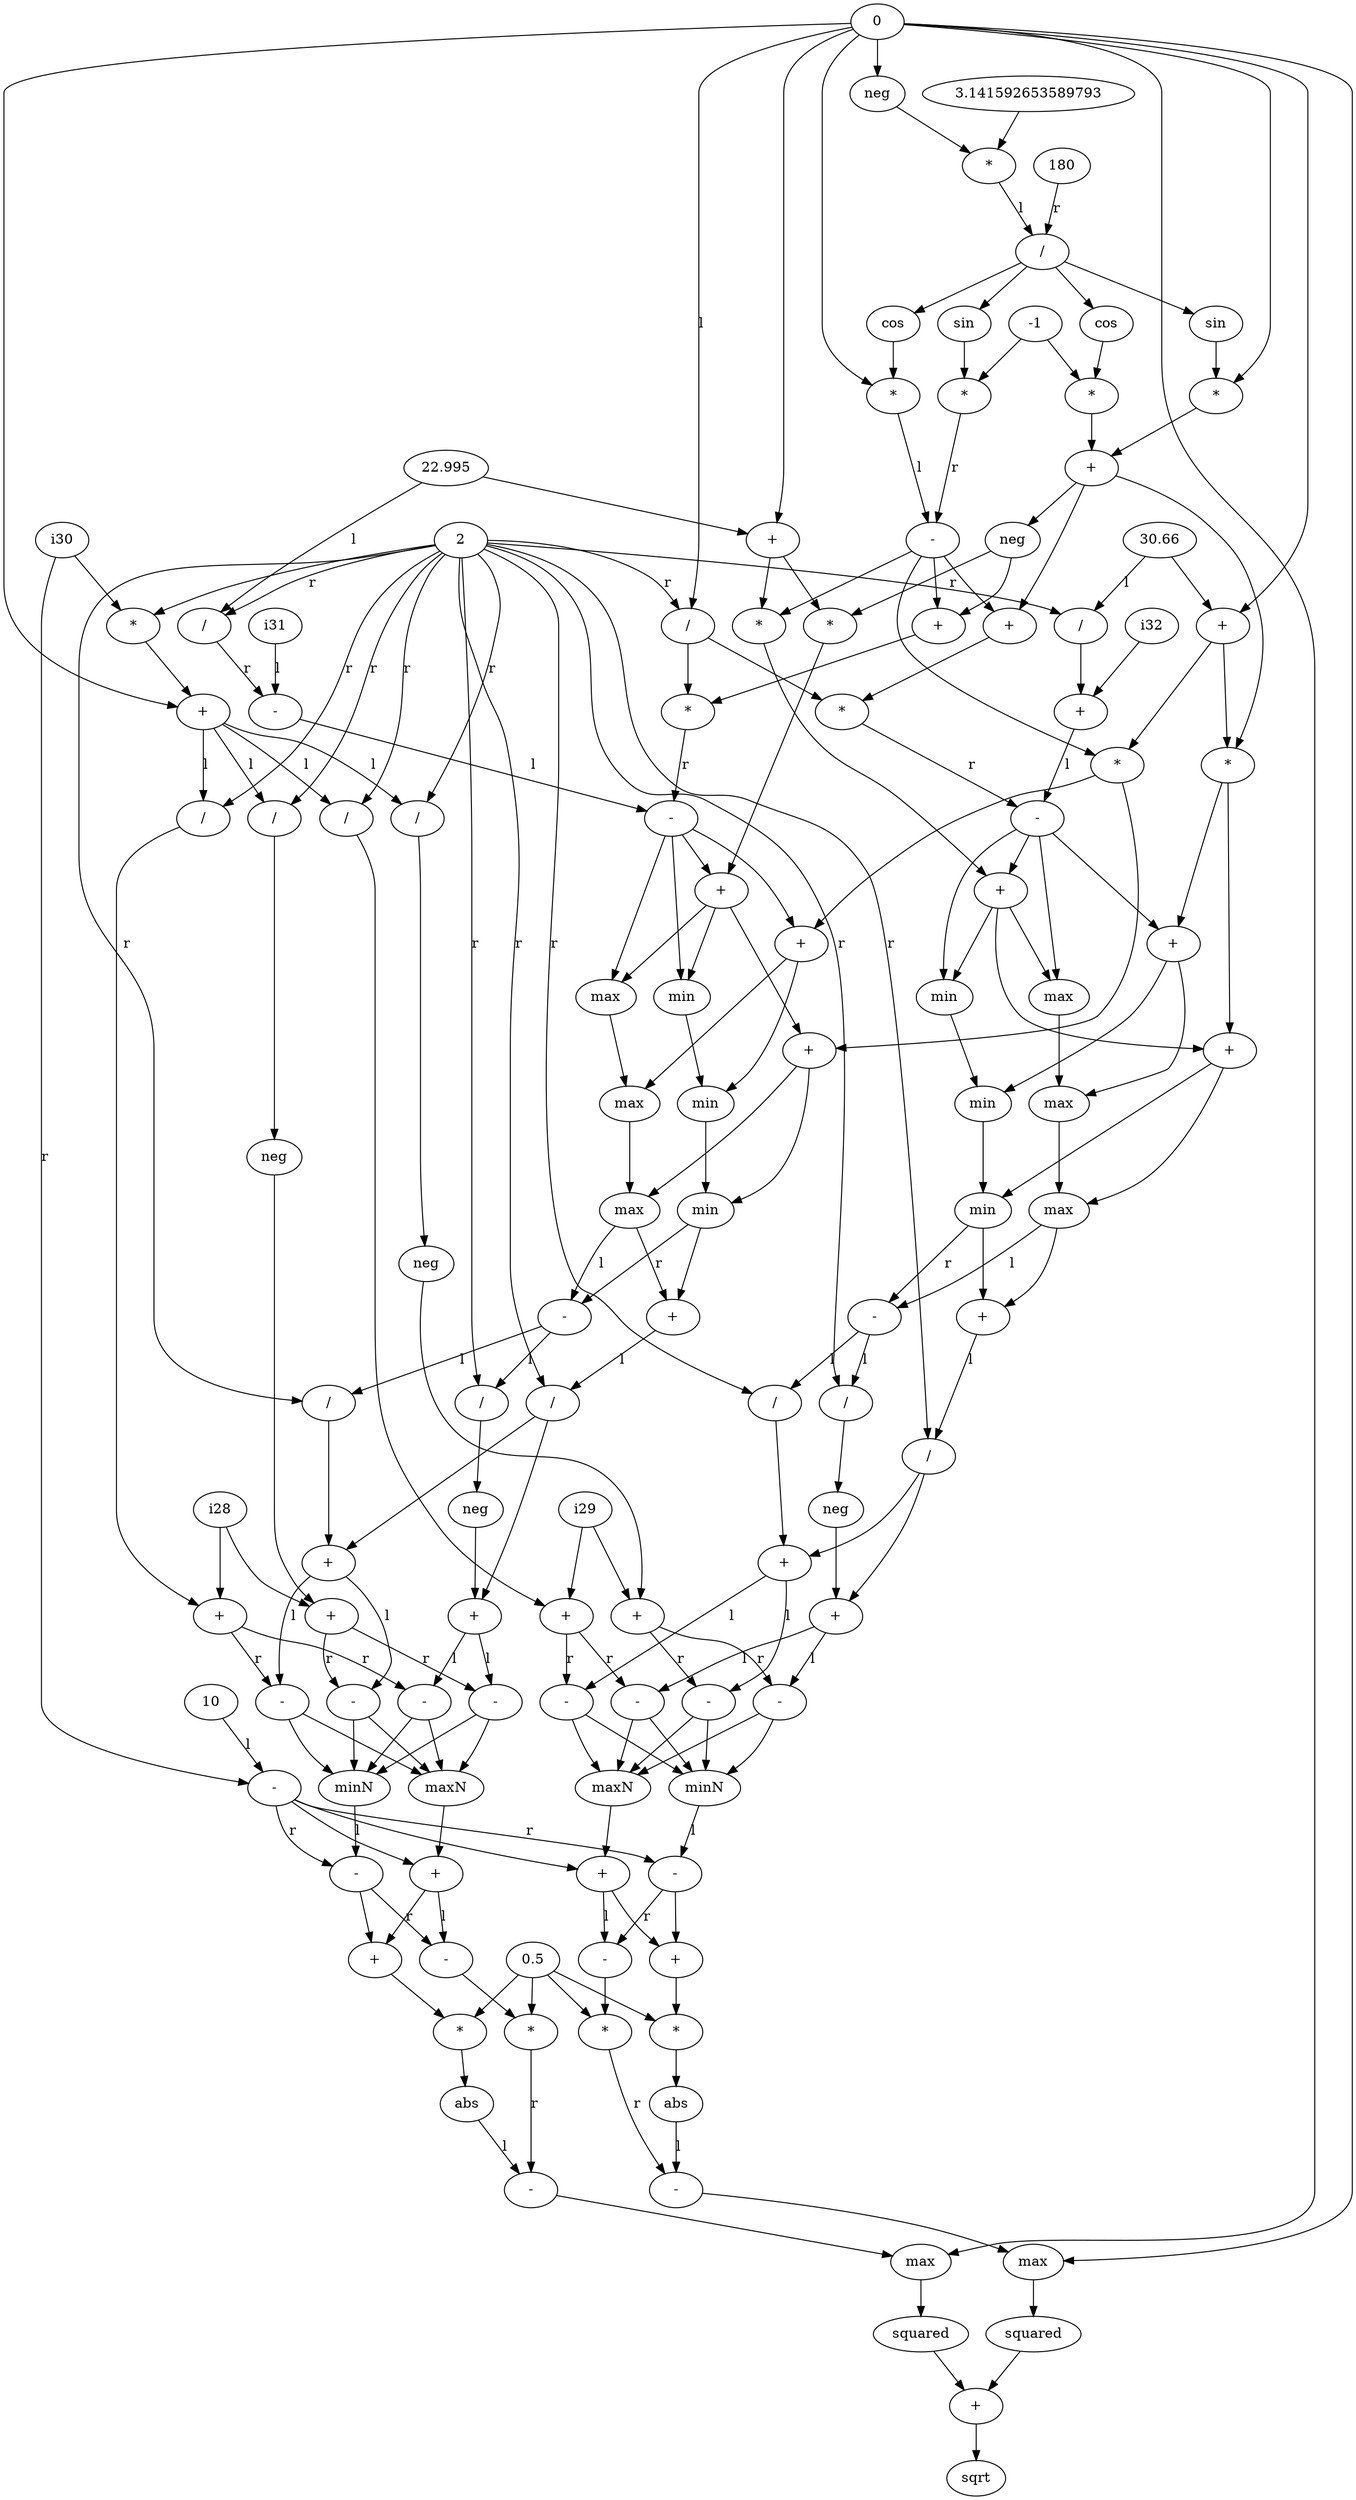 digraph {
  _0 [label = "sqrt"];
  _1 [label = "+"];
  _2 [label = "squared"];
  _3 [label = "squared"];
  _4 [label = "max"];
  _5 [label = "max"];
  _6 [label = "-"];
  _7 [label = "0"];
  _8 [label = "-"];
  _9 [label = "abs"];
  _10 [label = "*"];
  _11 [label = "abs"];
  _12 [label = "*"];
  _13 [label = "*"];
  _14 [label = "0.5"];
  _15 [label = "-"];
  _16 [label = "*"];
  _17 [label = "-"];
  _18 [label = "+"];
  _19 [label = "+"];
  _20 [label = "-"];
  _21 [label = "+"];
  _22 [label = "+"];
  _23 [label = "-"];
  _24 [label = "maxN"];
  _25 [label = "-"];
  _26 [label = "minN"];
  _27 [label = "maxN"];
  _28 [label = "minN"];
  _29 [label = "-"];
  _30 [label = "-"];
  _31 [label = "-"];
  _32 [label = "-"];
  _33 [label = "10"];
  _34 [label = "i30"];
  _35 [label = "-"];
  _36 [label = "-"];
  _37 [label = "-"];
  _38 [label = "-"];
  _39 [label = "+"];
  _40 [label = "+"];
  _41 [label = "+"];
  _42 [label = "+"];
  _43 [label = "+"];
  _44 [label = "+"];
  _45 [label = "+"];
  _46 [label = "+"];
  _47 [label = "/"];
  _48 [label = "neg"];
  _49 [label = "i28"];
  _50 [label = "neg"];
  _51 [label = "/"];
  _52 [label = "/"];
  _53 [label = "/"];
  _54 [label = "neg"];
  _55 [label = "i29"];
  _56 [label = "neg"];
  _57 [label = "/"];
  _58 [label = "/"];
  _59 [label = "+"];
  _60 [label = "2"];
  _61 [label = "/"];
  _62 [label = "/"];
  _63 [label = "-"];
  _64 [label = "+"];
  _65 [label = "+"];
  _66 [label = "/"];
  _67 [label = "/"];
  _68 [label = "-"];
  _69 [label = "min"];
  _70 [label = "max"];
  _71 [label = "*"];
  _72 [label = "min"];
  _73 [label = "max"];
  _74 [label = "min"];
  _75 [label = "+"];
  _76 [label = "max"];
  _77 [label = "min"];
  _78 [label = "+"];
  _79 [label = "max"];
  _80 [label = "min"];
  _81 [label = "+"];
  _82 [label = "+"];
  _83 [label = "*"];
  _84 [label = "max"];
  _85 [label = "min"];
  _86 [label = "+"];
  _87 [label = "+"];
  _88 [label = "*"];
  _89 [label = "max"];
  _90 [label = "-"];
  _91 [label = "*"];
  _92 [label = "+"];
  _93 [label = "-"];
  _94 [label = "-"];
  _95 [label = "*"];
  _96 [label = "+"];
  _97 [label = "-"];
  _98 [label = "*"];
  _99 [label = "+"];
  _100 [label = "neg"];
  _101 [label = "30.66"];
  _102 [label = "*"];
  _103 [label = "*"];
  _104 [label = "+"];
  _105 [label = "*"];
  _106 [label = "*"];
  _107 [label = "*"];
  _108 [label = "i31"];
  _109 [label = "/"];
  _110 [label = "/"];
  _111 [label = "+"];
  _112 [label = "22.995"];
  _113 [label = "cos"];
  _114 [label = "sin"];
  _115 [label = "-1"];
  _116 [label = "i32"];
  _117 [label = "/"];
  _118 [label = "+"];
  _119 [label = "sin"];
  _120 [label = "cos"];
  _121 [label = "/"];
  _122 [label = "*"];
  _123 [label = "180"];
  _124 [label = "neg"];
  _125 [label = "3.141592653589793"];
  _1 -> _0;
  _2 -> _1;
  _3 -> _1;
  _4 -> _2;
  _5 -> _3;
  _6 -> _4;
  _7 -> _4;
  _8 -> _5;
  _7 -> _5;
  _9 -> _6 [label = "l"];
  _10 -> _6 [label = "r"];
  _11 -> _8 [label = "l"];
  _12 -> _8 [label = "r"];
  _13 -> _9;
  _14 -> _10;
  _15 -> _10;
  _16 -> _11;
  _14 -> _12;
  _17 -> _12;
  _14 -> _13;
  _18 -> _13;
  _19 -> _15 [label = "l"];
  _20 -> _15 [label = "r"];
  _14 -> _16;
  _21 -> _16;
  _22 -> _17 [label = "l"];
  _23 -> _17 [label = "r"];
  _20 -> _18;
  _19 -> _18;
  _24 -> _19;
  _25 -> _19;
  _26 -> _20 [label = "l"];
  _25 -> _20 [label = "r"];
  _23 -> _21;
  _22 -> _21;
  _27 -> _22;
  _25 -> _22;
  _28 -> _23 [label = "l"];
  _25 -> _23 [label = "r"];
  _29 -> _24;
  _30 -> _24;
  _31 -> _24;
  _32 -> _24;
  _33 -> _25 [label = "l"];
  _34 -> _25 [label = "r"];
  _29 -> _26;
  _30 -> _26;
  _31 -> _26;
  _32 -> _26;
  _35 -> _27;
  _36 -> _27;
  _37 -> _27;
  _38 -> _27;
  _35 -> _28;
  _36 -> _28;
  _37 -> _28;
  _38 -> _28;
  _39 -> _29 [label = "l"];
  _40 -> _29 [label = "r"];
  _41 -> _30 [label = "l"];
  _42 -> _30 [label = "r"];
  _39 -> _31 [label = "l"];
  _42 -> _31 [label = "r"];
  _41 -> _32 [label = "l"];
  _40 -> _32 [label = "r"];
  _43 -> _35 [label = "l"];
  _44 -> _35 [label = "r"];
  _45 -> _36 [label = "l"];
  _46 -> _36 [label = "r"];
  _43 -> _37 [label = "l"];
  _46 -> _37 [label = "r"];
  _45 -> _38 [label = "l"];
  _44 -> _38 [label = "r"];
  _47 -> _39;
  _48 -> _39;
  _49 -> _40;
  _50 -> _40;
  _47 -> _41;
  _51 -> _41;
  _49 -> _42;
  _52 -> _42;
  _53 -> _43;
  _54 -> _43;
  _55 -> _44;
  _56 -> _44;
  _53 -> _45;
  _57 -> _45;
  _55 -> _46;
  _58 -> _46;
  _59 -> _47 [label = "l"];
  _60 -> _47 [label = "r"];
  _61 -> _48;
  _62 -> _50;
  _63 -> _51 [label = "l"];
  _60 -> _51 [label = "r"];
  _64 -> _52 [label = "l"];
  _60 -> _52 [label = "r"];
  _65 -> _53 [label = "l"];
  _60 -> _53 [label = "r"];
  _66 -> _54;
  _67 -> _56;
  _68 -> _57 [label = "l"];
  _60 -> _57 [label = "r"];
  _64 -> _58 [label = "l"];
  _60 -> _58 [label = "r"];
  _69 -> _59;
  _70 -> _59;
  _63 -> _61 [label = "l"];
  _60 -> _61 [label = "r"];
  _64 -> _62 [label = "l"];
  _60 -> _62 [label = "r"];
  _70 -> _63 [label = "l"];
  _69 -> _63 [label = "r"];
  _71 -> _64;
  _7 -> _64;
  _72 -> _65;
  _73 -> _65;
  _68 -> _66 [label = "l"];
  _60 -> _66 [label = "r"];
  _64 -> _67 [label = "l"];
  _60 -> _67 [label = "r"];
  _73 -> _68 [label = "l"];
  _72 -> _68 [label = "r"];
  _74 -> _69;
  _75 -> _69;
  _76 -> _70;
  _75 -> _70;
  _60 -> _71;
  _34 -> _71;
  _77 -> _72;
  _78 -> _72;
  _79 -> _73;
  _78 -> _73;
  _80 -> _74;
  _81 -> _74;
  _82 -> _75;
  _83 -> _75;
  _84 -> _76;
  _81 -> _76;
  _85 -> _77;
  _86 -> _77;
  _87 -> _78;
  _88 -> _78;
  _89 -> _79;
  _86 -> _79;
  _90 -> _80;
  _82 -> _80;
  _90 -> _81;
  _83 -> _81;
  _90 -> _82;
  _91 -> _82;
  _92 -> _83;
  _93 -> _83;
  _90 -> _84;
  _82 -> _84;
  _94 -> _85;
  _87 -> _85;
  _94 -> _86;
  _88 -> _86;
  _94 -> _87;
  _95 -> _87;
  _92 -> _88;
  _96 -> _88;
  _94 -> _89;
  _87 -> _89;
  _97 -> _90 [label = "l"];
  _98 -> _90 [label = "r"];
  _99 -> _91;
  _100 -> _91;
  _101 -> _92;
  _7 -> _92;
  _102 -> _93 [label = "l"];
  _103 -> _93 [label = "r"];
  _104 -> _94 [label = "l"];
  _105 -> _94 [label = "r"];
  _99 -> _95;
  _93 -> _95;
  _106 -> _96;
  _107 -> _96;
  _108 -> _97 [label = "l"];
  _109 -> _97 [label = "r"];
  _110 -> _98;
  _111 -> _98;
  _112 -> _99;
  _7 -> _99;
  _96 -> _100;
  _113 -> _102;
  _7 -> _102;
  _114 -> _103;
  _115 -> _103;
  _116 -> _104;
  _117 -> _104;
  _110 -> _105;
  _118 -> _105;
  _119 -> _106;
  _7 -> _106;
  _120 -> _107;
  _115 -> _107;
  _112 -> _109 [label = "l"];
  _60 -> _109 [label = "r"];
  _7 -> _110 [label = "l"];
  _60 -> _110 [label = "r"];
  _93 -> _111;
  _100 -> _111;
  _121 -> _113;
  _121 -> _114;
  _101 -> _117 [label = "l"];
  _60 -> _117 [label = "r"];
  _96 -> _118;
  _93 -> _118;
  _121 -> _119;
  _121 -> _120;
  _122 -> _121 [label = "l"];
  _123 -> _121 [label = "r"];
  _124 -> _122;
  _125 -> _122;
  _7 -> _124;
}
